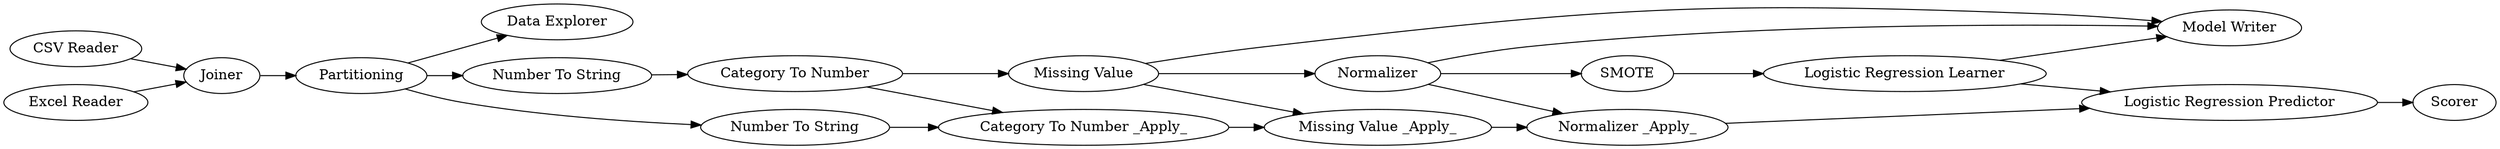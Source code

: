 digraph {
	"-538953012335860346_106" [label=Scorer]
	"-538953012335860346_122" [label="Data Explorer"]
	"-538953012335860346_110" [label="Logistic Regression Predictor"]
	"-538953012335860346_113" [label=Normalizer]
	"-538953012335860346_105" [label="CSV Reader"]
	"-538953012335860346_61" [label=Partitioning]
	"-538953012335860346_120" [label="Category To Number _Apply_"]
	"3499952229871871016_115" [label="Model Writer"]
	"-538953012335860346_95" [label=Joiner]
	"-538953012335860346_109" [label="Logistic Regression Learner"]
	"-538953012335860346_111" [label="Missing Value"]
	"-538953012335860346_100" [label="Number To String"]
	"-538953012335860346_121" [label="Number To String"]
	"-538953012335860346_103" [label="Excel Reader"]
	"-538953012335860346_114" [label="Normalizer _Apply_"]
	"-538953012335860346_119" [label="Category To Number"]
	"-538953012335860346_112" [label="Missing Value _Apply_"]
	"-538953012335860346_118" [label=SMOTE]
	"-538953012335860346_111" -> "-538953012335860346_112"
	"-538953012335860346_111" -> "-538953012335860346_113"
	"-538953012335860346_118" -> "-538953012335860346_109"
	"-538953012335860346_113" -> "3499952229871871016_115"
	"-538953012335860346_120" -> "-538953012335860346_112"
	"-538953012335860346_112" -> "-538953012335860346_114"
	"-538953012335860346_61" -> "-538953012335860346_121"
	"-538953012335860346_113" -> "-538953012335860346_114"
	"-538953012335860346_119" -> "-538953012335860346_111"
	"-538953012335860346_110" -> "-538953012335860346_106"
	"-538953012335860346_109" -> "3499952229871871016_115"
	"-538953012335860346_119" -> "-538953012335860346_120"
	"-538953012335860346_95" -> "-538953012335860346_61"
	"-538953012335860346_113" -> "-538953012335860346_118"
	"-538953012335860346_111" -> "3499952229871871016_115"
	"-538953012335860346_121" -> "-538953012335860346_120"
	"-538953012335860346_61" -> "-538953012335860346_100"
	"-538953012335860346_103" -> "-538953012335860346_95"
	"-538953012335860346_109" -> "-538953012335860346_110"
	"-538953012335860346_114" -> "-538953012335860346_110"
	"-538953012335860346_61" -> "-538953012335860346_122"
	"-538953012335860346_105" -> "-538953012335860346_95"
	"-538953012335860346_100" -> "-538953012335860346_119"
	rankdir=LR
}
